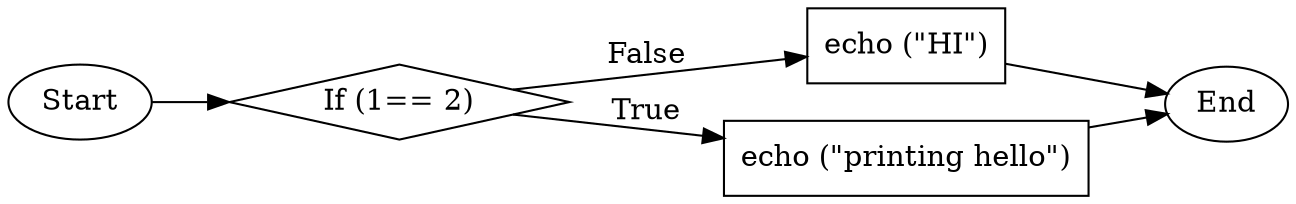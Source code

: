 strict digraph "" {
	graph [rankdir=LR];
	node [shape=rectangle];
	Start	 [shape=ellipse];
	"If (1== 2)"	 [shape=diamond];
	Start -> "If (1== 2)";
	"If (1== 2)" -> "echo (\"HI\")"	 [label=False];
	"If (1== 2)" -> "echo (\"printing hello\")"	 [label=True];
	End	 [shape=ellipse];
	"echo (\"HI\")" -> End;
	"echo (\"printing hello\")" -> End;
}
